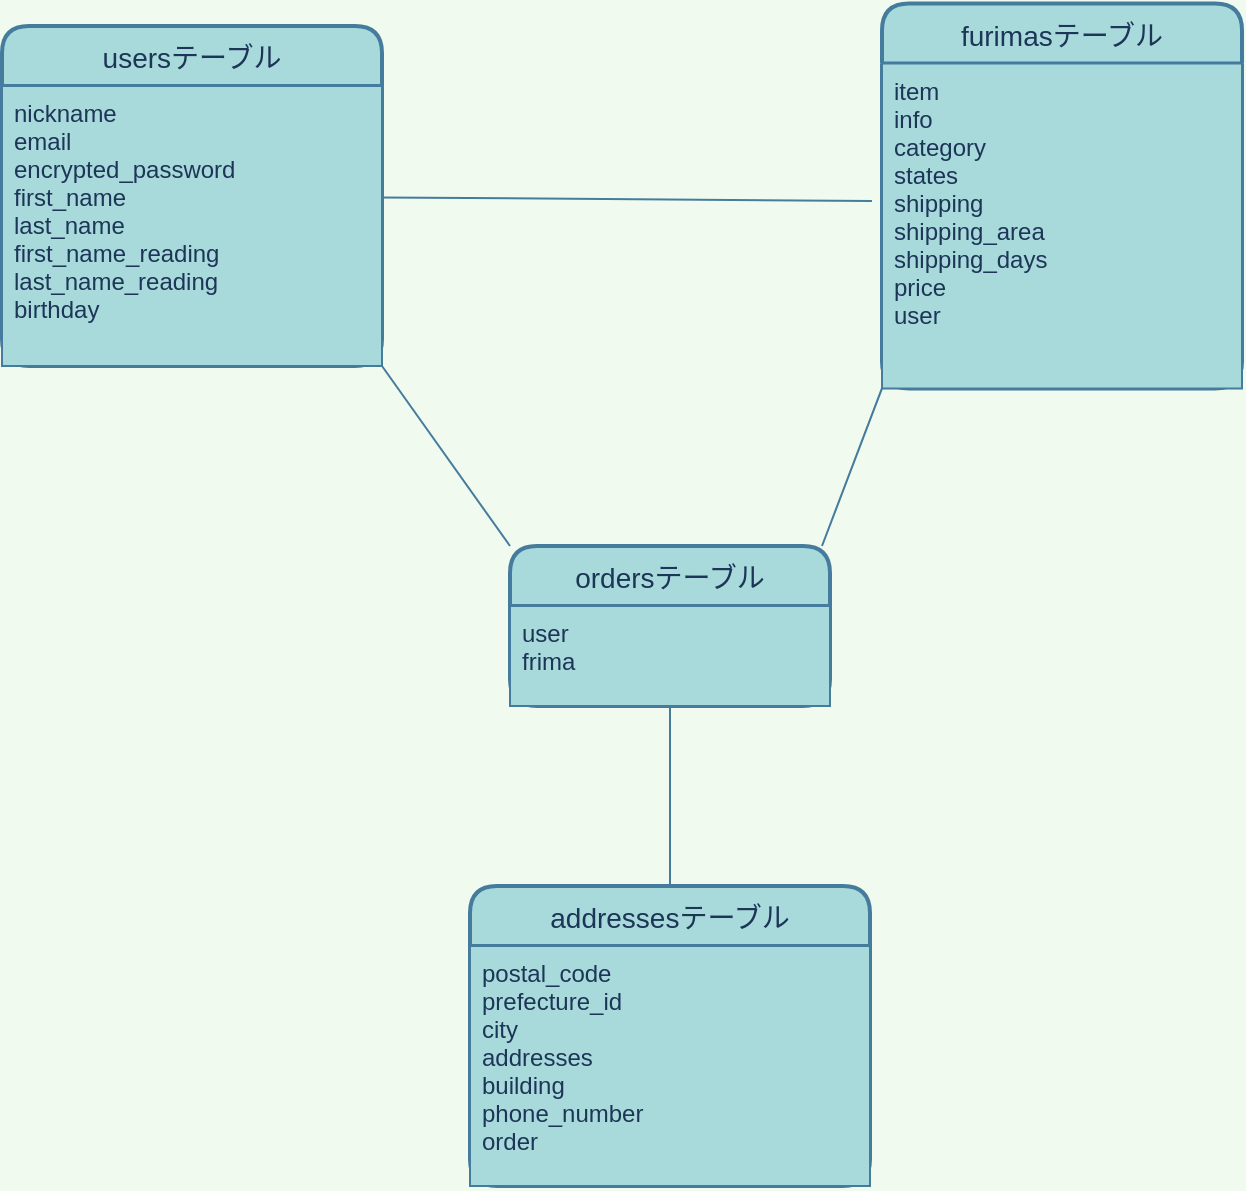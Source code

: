 <mxfile version="13.10.0" type="embed">
    <diagram id="KxxF-MIuTbapGi5jEO3Q" name="Page-1">
        <mxGraphModel dx="888" dy="679" grid="1" gridSize="10" guides="1" tooltips="1" connect="1" arrows="1" fold="1" page="1" pageScale="1" pageWidth="827" pageHeight="1169" background="#F1FAEE" math="0" shadow="0">
            <root>
                <mxCell id="0"/>
                <mxCell id="1" parent="0"/>
                <mxCell id="4" value="ordersテーブル" style="swimlane;childLayout=stackLayout;horizontal=1;startSize=30;horizontalStack=0;rounded=1;fontSize=14;fontStyle=0;strokeWidth=2;resizeParent=0;resizeLast=1;shadow=0;dashed=0;align=center;fillColor=#A8DADC;strokeColor=#457B9D;fontColor=#1D3557;" vertex="1" parent="1">
                    <mxGeometry x="334" y="280" width="160" height="80" as="geometry"/>
                </mxCell>
                <mxCell id="5" value="user&#10;frima" style="align=left;strokeColor=#457B9D;fillColor=#A8DADC;spacingLeft=4;fontSize=12;verticalAlign=top;resizable=0;rotatable=0;part=1;fontColor=#1D3557;" vertex="1" parent="4">
                    <mxGeometry y="30" width="160" height="50" as="geometry"/>
                </mxCell>
                <mxCell id="11" style="edgeStyle=none;rounded=0;orthogonalLoop=1;jettySize=auto;html=1;entryX=-0.028;entryY=0.423;entryDx=0;entryDy=0;entryPerimeter=0;endArrow=none;endFill=0;labelBackgroundColor=#F1FAEE;strokeColor=#457B9D;fontColor=#1D3557;" edge="1" parent="1" source="2" target="7">
                    <mxGeometry relative="1" as="geometry"/>
                </mxCell>
                <mxCell id="2" value="usersテーブル" style="swimlane;childLayout=stackLayout;horizontal=1;startSize=30;horizontalStack=0;rounded=1;fontSize=14;fontStyle=0;strokeWidth=2;resizeParent=0;resizeLast=1;shadow=0;dashed=0;align=center;fillColor=#A8DADC;strokeColor=#457B9D;fontColor=#1D3557;" parent="1" vertex="1">
                    <mxGeometry x="80" y="20" width="190" height="170" as="geometry"/>
                </mxCell>
                <mxCell id="3" value="nickname&#10;email&#10;encrypted_password&#10;first_name&#10;last_name&#10;first_name_reading&#10;last_name_reading&#10;birthday&#10;" style="align=left;strokeColor=#457B9D;fillColor=#A8DADC;spacingLeft=4;fontSize=12;verticalAlign=top;resizable=0;rotatable=0;part=1;fontColor=#1D3557;" parent="2" vertex="1">
                    <mxGeometry y="30" width="190" height="140" as="geometry"/>
                </mxCell>
                <mxCell id="6" value="furimasテーブル" style="swimlane;childLayout=stackLayout;horizontal=1;startSize=30;horizontalStack=0;rounded=1;fontSize=14;fontStyle=0;strokeWidth=2;resizeParent=0;resizeLast=1;shadow=0;dashed=0;align=center;fillColor=#A8DADC;strokeColor=#457B9D;fontColor=#1D3557;" vertex="1" parent="1">
                    <mxGeometry x="520" y="8.75" width="180" height="192.5" as="geometry"/>
                </mxCell>
                <mxCell id="7" value="item&#10;info&#10;category&#10;states&#10;shipping&#10;shipping_area&#10;shipping_days&#10;price&#10;user" style="align=left;strokeColor=#457B9D;fillColor=#A8DADC;spacingLeft=4;fontSize=12;verticalAlign=top;resizable=0;rotatable=0;part=1;fontColor=#1D3557;" vertex="1" parent="6">
                    <mxGeometry y="30" width="180" height="162.5" as="geometry"/>
                </mxCell>
                <mxCell id="8" value="addressesテーブル" style="swimlane;childLayout=stackLayout;horizontal=1;startSize=30;horizontalStack=0;rounded=1;fontSize=14;fontStyle=0;strokeWidth=2;resizeParent=0;resizeLast=1;shadow=0;dashed=0;align=center;fillColor=#A8DADC;strokeColor=#457B9D;fontColor=#1D3557;" vertex="1" parent="1">
                    <mxGeometry x="314" y="450" width="200" height="150" as="geometry"/>
                </mxCell>
                <mxCell id="9" value="postal_code&#10;prefecture_id&#10;city&#10;addresses&#10;building&#10;phone_number&#10;order" style="align=left;strokeColor=#457B9D;fillColor=#A8DADC;spacingLeft=4;fontSize=12;verticalAlign=top;resizable=0;rotatable=0;part=1;fontColor=#1D3557;" vertex="1" parent="8">
                    <mxGeometry y="30" width="200" height="120" as="geometry"/>
                </mxCell>
                <mxCell id="10" style="rounded=0;orthogonalLoop=1;jettySize=auto;html=1;entryX=0;entryY=0;entryDx=0;entryDy=0;endArrow=none;endFill=0;exitX=1;exitY=1;exitDx=0;exitDy=0;labelBackgroundColor=#F1FAEE;strokeColor=#457B9D;fontColor=#1D3557;" edge="1" parent="1" source="3" target="4">
                    <mxGeometry relative="1" as="geometry">
                        <mxPoint x="310" y="193" as="sourcePoint"/>
                        <Array as="points"/>
                    </mxGeometry>
                </mxCell>
                <mxCell id="12" style="edgeStyle=none;rounded=0;orthogonalLoop=1;jettySize=auto;html=1;exitX=0;exitY=1;exitDx=0;exitDy=0;endArrow=none;endFill=0;labelBackgroundColor=#F1FAEE;strokeColor=#457B9D;fontColor=#1D3557;" edge="1" parent="1" source="7">
                    <mxGeometry relative="1" as="geometry">
                        <mxPoint x="520" y="201" as="targetPoint"/>
                        <Array as="points">
                            <mxPoint x="490" y="280"/>
                        </Array>
                    </mxGeometry>
                </mxCell>
                <mxCell id="14" style="edgeStyle=none;rounded=0;orthogonalLoop=1;jettySize=auto;html=1;exitX=0.5;exitY=1;exitDx=0;exitDy=0;entryX=0.5;entryY=0;entryDx=0;entryDy=0;endArrow=none;endFill=0;labelBackgroundColor=#F1FAEE;strokeColor=#457B9D;fontColor=#1D3557;" edge="1" parent="1" source="5" target="8">
                    <mxGeometry relative="1" as="geometry"/>
                </mxCell>
            </root>
        </mxGraphModel>
    </diagram>
</mxfile>